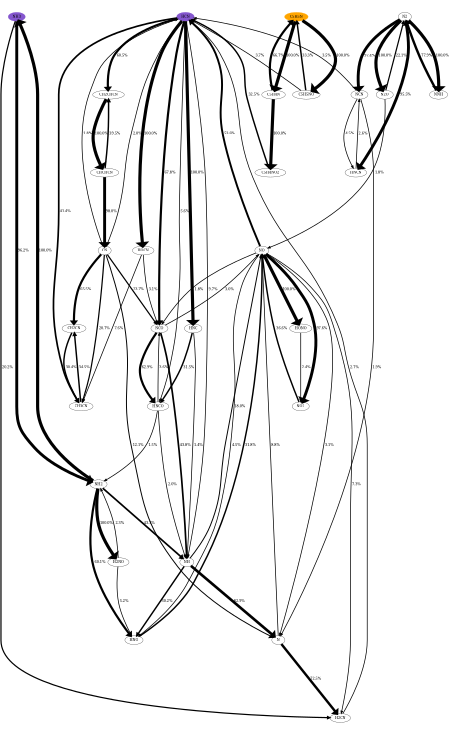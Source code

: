 digraph {
    graph [b="0,0,1558,558", rankdir=TB, center=true, splines=True, size="3,5!", dpi=400, ratio="fill"];
	NO -> HNO [label=" 4.5%" fontcolor=black fontname=serif fontsize=16 penwidth=3]
	NO -> HONO [label=" 100.0%" fontcolor=black fontname=serif fontsize=16 penwidth=13]
	NO -> N [label=" 3.1%" fontcolor=black fontname=serif fontsize=16 penwidth=3]
	NO -> NO2 [label=" 97.6%" fontcolor=black fontname=serif fontsize=16 penwidth=12]
	NO -> HCN [label=" 53.6%" fontcolor=black fontname=serif fontsize=16 penwidth=8]
	NO -> NCO [label=" 1.8%" fontcolor=black fontname=serif fontsize=16 penwidth=3]
	NO -> H2CN [label=" 7.3%" fontcolor=black fontname=serif fontsize=16 penwidth=3]
	N -> NO [label=" 8.8%" fontcolor=black fontname=serif fontsize=16 penwidth=3]
	N -> H2CN [label=" 72.5%" fontcolor=black fontname=serif fontsize=16 penwidth=10]
	N2 -> NNH [label=" 100.0%" fontcolor=black fontname=serif fontsize=16 penwidth=13]
	N2 -> N2O [label=" 100.0%" fontcolor=black fontname=serif fontsize=16 penwidth=13]
	N2 -> NCN [label=" 97.4%" fontcolor=black fontname=serif fontsize=16 penwidth=12]
	N2 -> HNCN [label=" 95.5%" fontcolor=black fontname=serif fontsize=16 penwidth=12]
	NCO -> NH [label=" 43.8%" fontcolor=black fontname=serif fontsize=16 penwidth=7]
	NCO -> NO [label=" 3.0%" fontcolor=black fontname=serif fontsize=16 penwidth=3]
	NCO -> HNCO [label=" 62.9%" fontcolor=black fontname=serif fontsize=16 penwidth=9]
	NO2 -> NO [label=" 36.6%" fontcolor=black fontname=serif fontsize=16 penwidth=6]
	NH3 -> NH2 [label=" 96.2%" fontcolor=black fontname=serif fontsize=16 penwidth=12]
	NH3 -> H2CN [label=" 20.2%" fontcolor=black fontname=serif fontsize=16 penwidth=5]
	HONO -> NO2 [label=" 2.4%" fontcolor=black fontname=serif fontsize=16 penwidth=3]
	HNO -> NO [label=" 31.8%" fontcolor=black fontname=serif fontsize=16 penwidth=6]
	C5H5N -> C5H4N [label=" 100.0%" fontcolor=black fontname=serif fontsize=16 penwidth=13]
	C5H5N -> C5H5NO [label=" 100.0%" fontcolor=black fontname=serif fontsize=16 penwidth=13]
	HCN -> NH [label=" 9.7%" fontcolor=black fontname=serif fontsize=16 penwidth=3]
	HCN -> HNC [label=" 100.0%" fontcolor=black fontname=serif fontsize=16 penwidth=13]
	HCN -> CN [label=" 2.0%" fontcolor=black fontname=serif fontsize=16 penwidth=3]
	HCN -> HNCO [label=" 5.6%" fontcolor=black fontname=serif fontsize=16 penwidth=3]
	HCN -> NCO [label=" 67.8%" fontcolor=black fontname=serif fontsize=16 penwidth=9]
	HCN -> CH2CHCN [label=" 60.5%" fontcolor=black fontname=serif fontsize=16 penwidth=9]
	HCN -> HOCN [label=" 100.0%" fontcolor=black fontname=serif fontsize=16 penwidth=13]
	HCN -> CH3CN [label=" 41.4%" fontcolor=black fontname=serif fontsize=16 penwidth=7]
	H2CN -> HCN [label=" 2.7%" fontcolor=black fontname=serif fontsize=16 penwidth=3]
	NNH -> N2 [label=" 77.9%" fontcolor=black fontname=serif fontsize=16 penwidth=10]
	N2O -> N2 [label=" 22.1%" fontcolor=black fontname=serif fontsize=16 penwidth=5]
	N2O -> NO [label=" 1.8%" fontcolor=black fontname=serif fontsize=16 penwidth=3]
	NCN -> N [label=" 1.9%" fontcolor=black fontname=serif fontsize=16 penwidth=3]
	NCN -> HCN [label=" 3.5%" fontcolor=black fontname=serif fontsize=16 penwidth=3]
	NCN -> HNCN [label=" 4.5%" fontcolor=black fontname=serif fontsize=16 penwidth=3]
	HNCN -> NCN [label=" 2.6%" fontcolor=black fontname=serif fontsize=16 penwidth=3]
	NH -> HNO [label=" 30.2%" fontcolor=black fontname=serif fontsize=16 penwidth=6]
	NH -> N [label=" 82.9%" fontcolor=black fontname=serif fontsize=16 penwidth=11]
	NH -> NO [label=" 18.0%" fontcolor=black fontname=serif fontsize=16 penwidth=4]
	HNCO -> NH2 [label=" 1.5%" fontcolor=black fontname=serif fontsize=16 penwidth=3]
	HNCO -> NH [label=" 2.0%" fontcolor=black fontname=serif fontsize=16 penwidth=3]
	HNCO -> NCO [label=" 3.6%" fontcolor=black fontname=serif fontsize=16 penwidth=3]
	NH2 -> NH [label=" 43.1%" fontcolor=black fontname=serif fontsize=16 penwidth=7]
	NH2 -> HNO [label=" 60.1%" fontcolor=black fontname=serif fontsize=16 penwidth=9]
	NH2 -> H2NO [label=" 100.0%" fontcolor=black fontname=serif fontsize=16 penwidth=13]
	NH2 -> NH3 [label=" 100.0%" fontcolor=black fontname=serif fontsize=16 penwidth=13]
	C5H4N -> C5H5N [label=" 66.7%" fontcolor=black fontname=serif fontsize=16 penwidth=9]
	C5H4N -> C5H4NO2 [label=" 100.0%" fontcolor=black fontname=serif fontsize=16 penwidth=13]
	C5H5NO -> HCN [label=" 3.7%" fontcolor=black fontname=serif fontsize=16 penwidth=3]
	C5H5NO -> C5H5N [label=" 33.3%" fontcolor=black fontname=serif fontsize=16 penwidth=6]
	HNC -> NH [label=" 1.4%" fontcolor=black fontname=serif fontsize=16 penwidth=3]
	HNC -> HNCO [label=" 31.5%" fontcolor=black fontname=serif fontsize=16 penwidth=6]
	CN -> N [label=" 12.1%" fontcolor=black fontname=serif fontsize=16 penwidth=4]
	CN -> HCN [label=" 1.8%" fontcolor=black fontname=serif fontsize=16 penwidth=3]
	CN -> NCO [label=" 23.7%" fontcolor=black fontname=serif fontsize=16 penwidth=5]
	CN -> CH3CN [label=" 20.7%" fontcolor=black fontname=serif fontsize=16 penwidth=5]
	CN -> CH2CN [label=" 65.5%" fontcolor=black fontname=serif fontsize=16 penwidth=9]
	CH2CHCN -> CHCHCN [label=" 100.0%" fontcolor=black fontname=serif fontsize=16 penwidth=13]
	HOCN -> NCO [label=" 3.1%" fontcolor=black fontname=serif fontsize=16 penwidth=3]
	HOCN -> CH3CN [label=" 7.6%" fontcolor=black fontname=serif fontsize=16 penwidth=3]
	CH3CN -> CH2CN [label=" 34.5%" fontcolor=black fontname=serif fontsize=16 penwidth=6]
	H2NO -> NH2 [label=" 2.3%" fontcolor=black fontname=serif fontsize=16 penwidth=3]
	H2NO -> HNO [label=" 5.2%" fontcolor=black fontname=serif fontsize=16 penwidth=3]
	C5H4NO2 -> HCN [label=" 32.5%" fontcolor=black fontname=serif fontsize=16 penwidth=6]
	CH2CN -> CH3CN [label=" 30.4%" fontcolor=black fontname=serif fontsize=16 penwidth=6]
	CHCHCN -> CN [label=" 98.0%" fontcolor=black fontname=serif fontsize=16 penwidth=12]
	CHCHCN -> CH2CHCN [label=" 39.5%" fontcolor=black fontname=serif fontsize=16 penwidth=6]
	NO [fontname=serif fontsize=16]
	N [fontname=serif fontsize=16]
	N2 [fontname=serif fontsize=16]
	NCO [fontname=serif fontsize=16]
	NO2 [fontname=serif fontsize=16]
	NH3 [fontname=serif fontsize=16]
	HONO [fontname=serif fontsize=16]
	HNO [fontname=serif fontsize=16]
	C5H5N [fontname=serif fontsize=16]
	HCN [fontname=serif fontsize=16]
	H2CN [fontname=serif fontsize=16]
	NNH [fontname=serif fontsize=16]
	N2O [fontname=serif fontsize=16]
	NCN [fontname=serif fontsize=16]
	HNCN [fontname=serif fontsize=16]
	NH [fontname=serif fontsize=16]
	HNCO [fontname=serif fontsize=16]
	NH2 [fontname=serif fontsize=16]
	C5H4N [fontname=serif fontsize=16]
	C5H5NO [fontname=serif fontsize=16]
	HNC [fontname=serif fontsize=16]
	CN [fontname=serif fontsize=16]
	CH2CHCN [fontname=serif fontsize=16]
	HOCN [fontname=serif fontsize=16]
	CH3CN [fontname=serif fontsize=16]
	H2NO [fontname=serif fontsize=16]
	C5H4NO2 [fontname=serif fontsize=16]
	CH2CN [fontname=serif fontsize=16]
	CHCHCN [fontname=serif fontsize=16]
	HCN [color="#500dbab1" fillcolor="#500dbab1" style=filled]
	NH3 [color="#500dbab1" fillcolor="#500dbab1" style=filled]
	C5H5N [color=orange fillcolor=orange style=filled]

    {rank="source"; C5H5N,NH3,HCN,N2}
}
